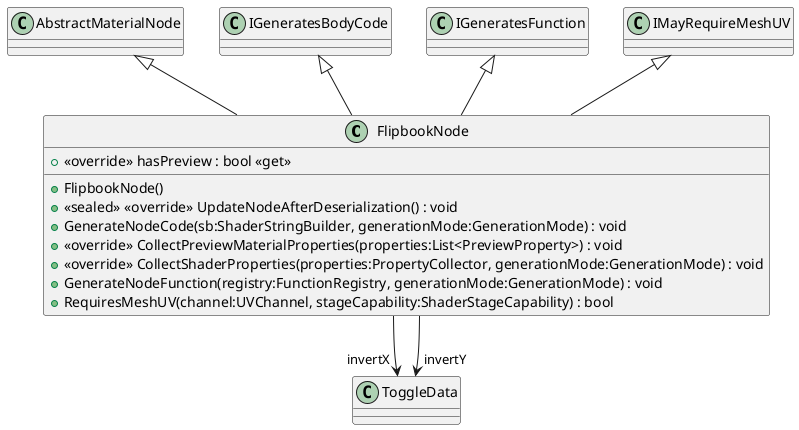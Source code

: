 @startuml
class FlipbookNode {
    + FlipbookNode()
    + <<override>> hasPreview : bool <<get>>
    + <<sealed>> <<override>> UpdateNodeAfterDeserialization() : void
    + GenerateNodeCode(sb:ShaderStringBuilder, generationMode:GenerationMode) : void
    + <<override>> CollectPreviewMaterialProperties(properties:List<PreviewProperty>) : void
    + <<override>> CollectShaderProperties(properties:PropertyCollector, generationMode:GenerationMode) : void
    + GenerateNodeFunction(registry:FunctionRegistry, generationMode:GenerationMode) : void
    + RequiresMeshUV(channel:UVChannel, stageCapability:ShaderStageCapability) : bool
}
AbstractMaterialNode <|-- FlipbookNode
IGeneratesBodyCode <|-- FlipbookNode
IGeneratesFunction <|-- FlipbookNode
IMayRequireMeshUV <|-- FlipbookNode
FlipbookNode --> "invertX" ToggleData
FlipbookNode --> "invertY" ToggleData
@enduml
